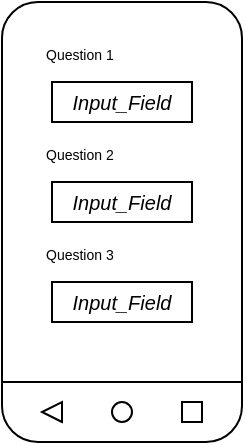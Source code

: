 <mxfile version="21.6.1" type="device">
  <diagram name="Page-1" id="MSWord-f3Ex53MhFXIVw">
    <mxGraphModel dx="431" dy="250" grid="1" gridSize="10" guides="1" tooltips="1" connect="1" arrows="1" fold="1" page="1" pageScale="1" pageWidth="120" pageHeight="220" math="0" shadow="0">
      <root>
        <mxCell id="0" />
        <mxCell id="1" parent="0" />
        <mxCell id="0Ugj_9mby8w8q8zqJfSq-1" value="" style="rounded=1;whiteSpace=wrap;html=1;" parent="1" vertex="1">
          <mxGeometry width="120" height="220" as="geometry" />
        </mxCell>
        <mxCell id="0Ugj_9mby8w8q8zqJfSq-2" value="" style="endArrow=none;html=1;rounded=0;endSize=0;startSize=0;" parent="1" edge="1">
          <mxGeometry width="50" height="50" relative="1" as="geometry">
            <mxPoint y="190" as="sourcePoint" />
            <mxPoint x="120" y="190" as="targetPoint" />
          </mxGeometry>
        </mxCell>
        <mxCell id="0Ugj_9mby8w8q8zqJfSq-5" value="" style="ellipse;whiteSpace=wrap;html=1;aspect=fixed;" parent="1" vertex="1">
          <mxGeometry x="55" y="200" width="10" height="10" as="geometry" />
        </mxCell>
        <mxCell id="0Ugj_9mby8w8q8zqJfSq-6" value="" style="triangle;whiteSpace=wrap;html=1;rotation=-180;" parent="1" vertex="1">
          <mxGeometry x="20" y="200" width="10" height="10" as="geometry" />
        </mxCell>
        <mxCell id="0Ugj_9mby8w8q8zqJfSq-8" value="" style="whiteSpace=wrap;html=1;aspect=fixed;" parent="1" vertex="1">
          <mxGeometry x="90" y="200" width="10" height="10" as="geometry" />
        </mxCell>
        <mxCell id="0Ugj_9mby8w8q8zqJfSq-9" value="&lt;font style=&quot;font-size: 10px;&quot;&gt;&lt;i&gt;Input_Field&lt;/i&gt;&lt;/font&gt;" style="rounded=0;whiteSpace=wrap;html=1;" parent="1" vertex="1">
          <mxGeometry x="25" y="40" width="70" height="20" as="geometry" />
        </mxCell>
        <mxCell id="0Ugj_9mby8w8q8zqJfSq-11" value="&lt;font style=&quot;font-size: 7px;&quot;&gt;Question 1&lt;/font&gt;" style="text;html=1;strokeColor=none;fillColor=none;align=left;verticalAlign=middle;whiteSpace=wrap;rounded=0;" parent="1" vertex="1">
          <mxGeometry x="20" y="20" width="60" height="10" as="geometry" />
        </mxCell>
        <mxCell id="BK_U4orgE_nM38xJ0zCT-1" value="&lt;font style=&quot;font-size: 10px;&quot;&gt;&lt;i&gt;Input_Field&lt;/i&gt;&lt;/font&gt;" style="rounded=0;whiteSpace=wrap;html=1;" vertex="1" parent="1">
          <mxGeometry x="25" y="90" width="70" height="20" as="geometry" />
        </mxCell>
        <mxCell id="BK_U4orgE_nM38xJ0zCT-2" value="&lt;font style=&quot;font-size: 7px;&quot;&gt;Question 2&lt;/font&gt;" style="text;html=1;strokeColor=none;fillColor=none;align=left;verticalAlign=middle;whiteSpace=wrap;rounded=0;" vertex="1" parent="1">
          <mxGeometry x="20" y="70" width="60" height="10" as="geometry" />
        </mxCell>
        <mxCell id="BK_U4orgE_nM38xJ0zCT-3" value="&lt;font style=&quot;font-size: 10px;&quot;&gt;&lt;i&gt;Input_Field&lt;/i&gt;&lt;/font&gt;" style="rounded=0;whiteSpace=wrap;html=1;" vertex="1" parent="1">
          <mxGeometry x="25" y="140" width="70" height="20" as="geometry" />
        </mxCell>
        <mxCell id="BK_U4orgE_nM38xJ0zCT-4" value="&lt;font style=&quot;font-size: 7px;&quot;&gt;Question 3&lt;/font&gt;" style="text;html=1;strokeColor=none;fillColor=none;align=left;verticalAlign=middle;whiteSpace=wrap;rounded=0;" vertex="1" parent="1">
          <mxGeometry x="20" y="120" width="60" height="10" as="geometry" />
        </mxCell>
      </root>
    </mxGraphModel>
  </diagram>
</mxfile>

